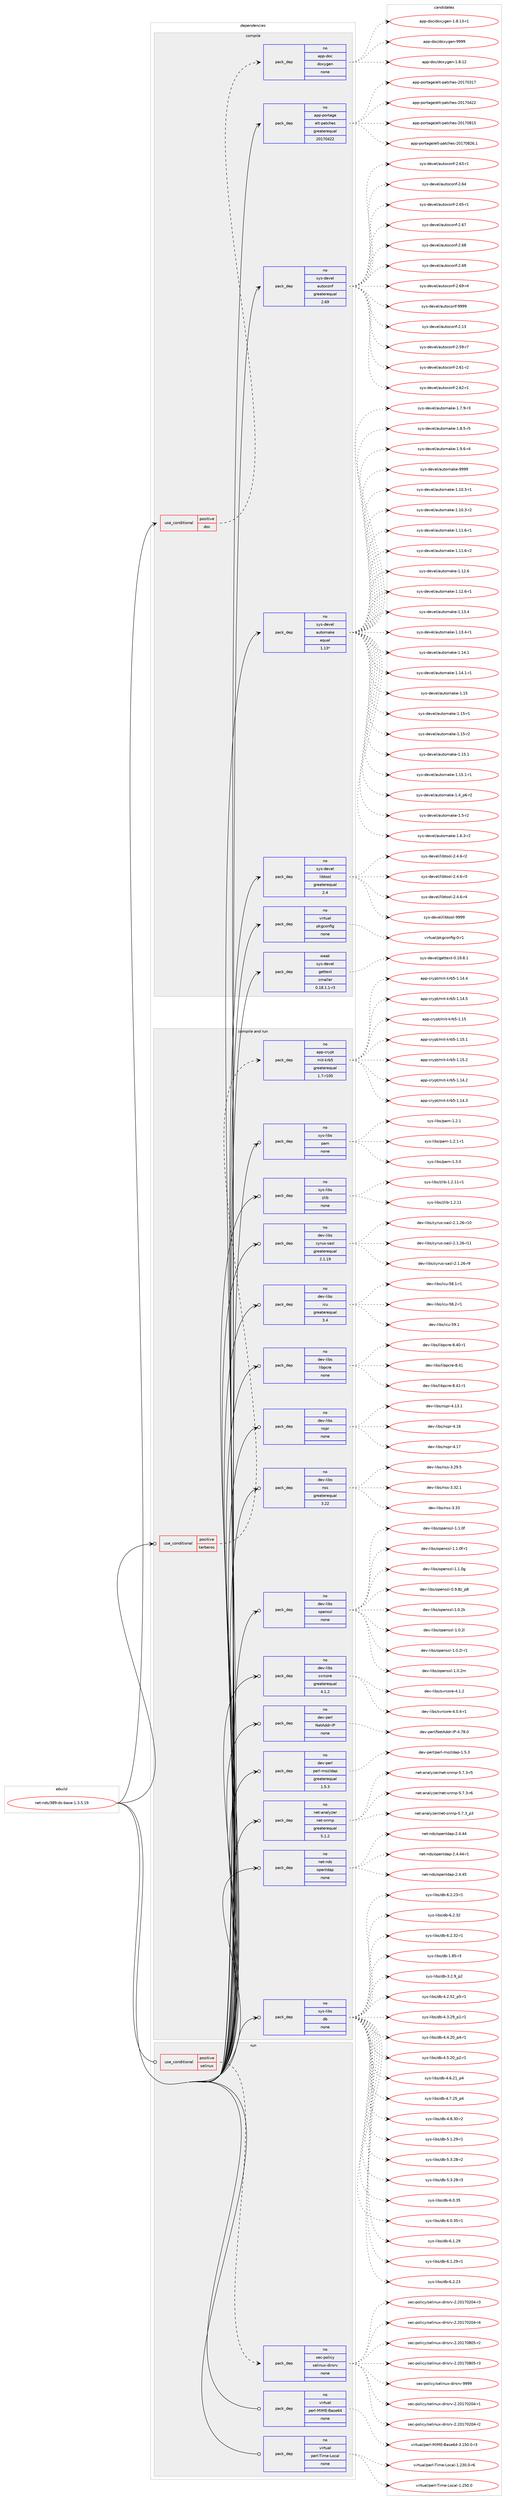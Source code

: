 digraph prolog {

# *************
# Graph options
# *************

newrank=true;
concentrate=true;
compound=true;
graph [rankdir=LR,fontname=Helvetica,fontsize=10,ranksep=1.5];#, ranksep=2.5, nodesep=0.2];
edge  [arrowhead=vee];
node  [fontname=Helvetica,fontsize=10];

# **********
# The ebuild
# **********

subgraph cluster_leftcol {
color=gray;
rank=same;
label=<<i>ebuild</i>>;
id [label="net-nds/389-ds-base-1.3.5.19", color=red, width=4, href="../net-nds/389-ds-base-1.3.5.19.svg"];
}

# ****************
# The dependencies
# ****************

subgraph cluster_midcol {
color=gray;
label=<<i>dependencies</i>>;
subgraph cluster_compile {
fillcolor="#eeeeee";
style=filled;
label=<<i>compile</i>>;
subgraph cond106920 {
dependency432483 [label=<<TABLE BORDER="0" CELLBORDER="1" CELLSPACING="0" CELLPADDING="4"><TR><TD ROWSPAN="3" CELLPADDING="10">use_conditional</TD></TR><TR><TD>positive</TD></TR><TR><TD>doc</TD></TR></TABLE>>, shape=none, color=red];
subgraph pack318132 {
dependency432484 [label=<<TABLE BORDER="0" CELLBORDER="1" CELLSPACING="0" CELLPADDING="4" WIDTH="220"><TR><TD ROWSPAN="6" CELLPADDING="30">pack_dep</TD></TR><TR><TD WIDTH="110">no</TD></TR><TR><TD>app-doc</TD></TR><TR><TD>doxygen</TD></TR><TR><TD>none</TD></TR><TR><TD></TD></TR></TABLE>>, shape=none, color=blue];
}
dependency432483:e -> dependency432484:w [weight=20,style="dashed",arrowhead="vee"];
}
id:e -> dependency432483:w [weight=20,style="solid",arrowhead="vee"];
subgraph pack318133 {
dependency432485 [label=<<TABLE BORDER="0" CELLBORDER="1" CELLSPACING="0" CELLPADDING="4" WIDTH="220"><TR><TD ROWSPAN="6" CELLPADDING="30">pack_dep</TD></TR><TR><TD WIDTH="110">no</TD></TR><TR><TD>app-portage</TD></TR><TR><TD>elt-patches</TD></TR><TR><TD>greaterequal</TD></TR><TR><TD>20170422</TD></TR></TABLE>>, shape=none, color=blue];
}
id:e -> dependency432485:w [weight=20,style="solid",arrowhead="vee"];
subgraph pack318134 {
dependency432486 [label=<<TABLE BORDER="0" CELLBORDER="1" CELLSPACING="0" CELLPADDING="4" WIDTH="220"><TR><TD ROWSPAN="6" CELLPADDING="30">pack_dep</TD></TR><TR><TD WIDTH="110">no</TD></TR><TR><TD>sys-devel</TD></TR><TR><TD>autoconf</TD></TR><TR><TD>greaterequal</TD></TR><TR><TD>2.69</TD></TR></TABLE>>, shape=none, color=blue];
}
id:e -> dependency432486:w [weight=20,style="solid",arrowhead="vee"];
subgraph pack318135 {
dependency432487 [label=<<TABLE BORDER="0" CELLBORDER="1" CELLSPACING="0" CELLPADDING="4" WIDTH="220"><TR><TD ROWSPAN="6" CELLPADDING="30">pack_dep</TD></TR><TR><TD WIDTH="110">no</TD></TR><TR><TD>sys-devel</TD></TR><TR><TD>automake</TD></TR><TR><TD>equal</TD></TR><TR><TD>1.13*</TD></TR></TABLE>>, shape=none, color=blue];
}
id:e -> dependency432487:w [weight=20,style="solid",arrowhead="vee"];
subgraph pack318136 {
dependency432488 [label=<<TABLE BORDER="0" CELLBORDER="1" CELLSPACING="0" CELLPADDING="4" WIDTH="220"><TR><TD ROWSPAN="6" CELLPADDING="30">pack_dep</TD></TR><TR><TD WIDTH="110">no</TD></TR><TR><TD>sys-devel</TD></TR><TR><TD>libtool</TD></TR><TR><TD>greaterequal</TD></TR><TR><TD>2.4</TD></TR></TABLE>>, shape=none, color=blue];
}
id:e -> dependency432488:w [weight=20,style="solid",arrowhead="vee"];
subgraph pack318137 {
dependency432489 [label=<<TABLE BORDER="0" CELLBORDER="1" CELLSPACING="0" CELLPADDING="4" WIDTH="220"><TR><TD ROWSPAN="6" CELLPADDING="30">pack_dep</TD></TR><TR><TD WIDTH="110">no</TD></TR><TR><TD>virtual</TD></TR><TR><TD>pkgconfig</TD></TR><TR><TD>none</TD></TR><TR><TD></TD></TR></TABLE>>, shape=none, color=blue];
}
id:e -> dependency432489:w [weight=20,style="solid",arrowhead="vee"];
subgraph pack318138 {
dependency432490 [label=<<TABLE BORDER="0" CELLBORDER="1" CELLSPACING="0" CELLPADDING="4" WIDTH="220"><TR><TD ROWSPAN="6" CELLPADDING="30">pack_dep</TD></TR><TR><TD WIDTH="110">weak</TD></TR><TR><TD>sys-devel</TD></TR><TR><TD>gettext</TD></TR><TR><TD>smaller</TD></TR><TR><TD>0.18.1.1-r3</TD></TR></TABLE>>, shape=none, color=blue];
}
id:e -> dependency432490:w [weight=20,style="solid",arrowhead="vee"];
}
subgraph cluster_compileandrun {
fillcolor="#eeeeee";
style=filled;
label=<<i>compile and run</i>>;
subgraph cond106921 {
dependency432491 [label=<<TABLE BORDER="0" CELLBORDER="1" CELLSPACING="0" CELLPADDING="4"><TR><TD ROWSPAN="3" CELLPADDING="10">use_conditional</TD></TR><TR><TD>positive</TD></TR><TR><TD>kerberos</TD></TR></TABLE>>, shape=none, color=red];
subgraph pack318139 {
dependency432492 [label=<<TABLE BORDER="0" CELLBORDER="1" CELLSPACING="0" CELLPADDING="4" WIDTH="220"><TR><TD ROWSPAN="6" CELLPADDING="30">pack_dep</TD></TR><TR><TD WIDTH="110">no</TD></TR><TR><TD>app-crypt</TD></TR><TR><TD>mit-krb5</TD></TR><TR><TD>greaterequal</TD></TR><TR><TD>1.7-r100</TD></TR></TABLE>>, shape=none, color=blue];
}
dependency432491:e -> dependency432492:w [weight=20,style="dashed",arrowhead="vee"];
}
id:e -> dependency432491:w [weight=20,style="solid",arrowhead="odotvee"];
subgraph pack318140 {
dependency432493 [label=<<TABLE BORDER="0" CELLBORDER="1" CELLSPACING="0" CELLPADDING="4" WIDTH="220"><TR><TD ROWSPAN="6" CELLPADDING="30">pack_dep</TD></TR><TR><TD WIDTH="110">no</TD></TR><TR><TD>dev-libs</TD></TR><TR><TD>cyrus-sasl</TD></TR><TR><TD>greaterequal</TD></TR><TR><TD>2.1.19</TD></TR></TABLE>>, shape=none, color=blue];
}
id:e -> dependency432493:w [weight=20,style="solid",arrowhead="odotvee"];
subgraph pack318141 {
dependency432494 [label=<<TABLE BORDER="0" CELLBORDER="1" CELLSPACING="0" CELLPADDING="4" WIDTH="220"><TR><TD ROWSPAN="6" CELLPADDING="30">pack_dep</TD></TR><TR><TD WIDTH="110">no</TD></TR><TR><TD>dev-libs</TD></TR><TR><TD>icu</TD></TR><TR><TD>greaterequal</TD></TR><TR><TD>3.4</TD></TR></TABLE>>, shape=none, color=blue];
}
id:e -> dependency432494:w [weight=20,style="solid",arrowhead="odotvee"];
subgraph pack318142 {
dependency432495 [label=<<TABLE BORDER="0" CELLBORDER="1" CELLSPACING="0" CELLPADDING="4" WIDTH="220"><TR><TD ROWSPAN="6" CELLPADDING="30">pack_dep</TD></TR><TR><TD WIDTH="110">no</TD></TR><TR><TD>dev-libs</TD></TR><TR><TD>libpcre</TD></TR><TR><TD>none</TD></TR><TR><TD></TD></TR></TABLE>>, shape=none, color=blue];
}
id:e -> dependency432495:w [weight=20,style="solid",arrowhead="odotvee"];
subgraph pack318143 {
dependency432496 [label=<<TABLE BORDER="0" CELLBORDER="1" CELLSPACING="0" CELLPADDING="4" WIDTH="220"><TR><TD ROWSPAN="6" CELLPADDING="30">pack_dep</TD></TR><TR><TD WIDTH="110">no</TD></TR><TR><TD>dev-libs</TD></TR><TR><TD>nspr</TD></TR><TR><TD>none</TD></TR><TR><TD></TD></TR></TABLE>>, shape=none, color=blue];
}
id:e -> dependency432496:w [weight=20,style="solid",arrowhead="odotvee"];
subgraph pack318144 {
dependency432497 [label=<<TABLE BORDER="0" CELLBORDER="1" CELLSPACING="0" CELLPADDING="4" WIDTH="220"><TR><TD ROWSPAN="6" CELLPADDING="30">pack_dep</TD></TR><TR><TD WIDTH="110">no</TD></TR><TR><TD>dev-libs</TD></TR><TR><TD>nss</TD></TR><TR><TD>greaterequal</TD></TR><TR><TD>3.22</TD></TR></TABLE>>, shape=none, color=blue];
}
id:e -> dependency432497:w [weight=20,style="solid",arrowhead="odotvee"];
subgraph pack318145 {
dependency432498 [label=<<TABLE BORDER="0" CELLBORDER="1" CELLSPACING="0" CELLPADDING="4" WIDTH="220"><TR><TD ROWSPAN="6" CELLPADDING="30">pack_dep</TD></TR><TR><TD WIDTH="110">no</TD></TR><TR><TD>dev-libs</TD></TR><TR><TD>openssl</TD></TR><TR><TD>none</TD></TR><TR><TD></TD></TR></TABLE>>, shape=none, color=blue];
}
id:e -> dependency432498:w [weight=20,style="solid",arrowhead="odotvee"];
subgraph pack318146 {
dependency432499 [label=<<TABLE BORDER="0" CELLBORDER="1" CELLSPACING="0" CELLPADDING="4" WIDTH="220"><TR><TD ROWSPAN="6" CELLPADDING="30">pack_dep</TD></TR><TR><TD WIDTH="110">no</TD></TR><TR><TD>dev-libs</TD></TR><TR><TD>svrcore</TD></TR><TR><TD>greaterequal</TD></TR><TR><TD>4.1.2</TD></TR></TABLE>>, shape=none, color=blue];
}
id:e -> dependency432499:w [weight=20,style="solid",arrowhead="odotvee"];
subgraph pack318147 {
dependency432500 [label=<<TABLE BORDER="0" CELLBORDER="1" CELLSPACING="0" CELLPADDING="4" WIDTH="220"><TR><TD ROWSPAN="6" CELLPADDING="30">pack_dep</TD></TR><TR><TD WIDTH="110">no</TD></TR><TR><TD>dev-perl</TD></TR><TR><TD>NetAddr-IP</TD></TR><TR><TD>none</TD></TR><TR><TD></TD></TR></TABLE>>, shape=none, color=blue];
}
id:e -> dependency432500:w [weight=20,style="solid",arrowhead="odotvee"];
subgraph pack318148 {
dependency432501 [label=<<TABLE BORDER="0" CELLBORDER="1" CELLSPACING="0" CELLPADDING="4" WIDTH="220"><TR><TD ROWSPAN="6" CELLPADDING="30">pack_dep</TD></TR><TR><TD WIDTH="110">no</TD></TR><TR><TD>dev-perl</TD></TR><TR><TD>perl-mozldap</TD></TR><TR><TD>greaterequal</TD></TR><TR><TD>1.5.3</TD></TR></TABLE>>, shape=none, color=blue];
}
id:e -> dependency432501:w [weight=20,style="solid",arrowhead="odotvee"];
subgraph pack318149 {
dependency432502 [label=<<TABLE BORDER="0" CELLBORDER="1" CELLSPACING="0" CELLPADDING="4" WIDTH="220"><TR><TD ROWSPAN="6" CELLPADDING="30">pack_dep</TD></TR><TR><TD WIDTH="110">no</TD></TR><TR><TD>net-analyzer</TD></TR><TR><TD>net-snmp</TD></TR><TR><TD>greaterequal</TD></TR><TR><TD>5.1.2</TD></TR></TABLE>>, shape=none, color=blue];
}
id:e -> dependency432502:w [weight=20,style="solid",arrowhead="odotvee"];
subgraph pack318150 {
dependency432503 [label=<<TABLE BORDER="0" CELLBORDER="1" CELLSPACING="0" CELLPADDING="4" WIDTH="220"><TR><TD ROWSPAN="6" CELLPADDING="30">pack_dep</TD></TR><TR><TD WIDTH="110">no</TD></TR><TR><TD>net-nds</TD></TR><TR><TD>openldap</TD></TR><TR><TD>none</TD></TR><TR><TD></TD></TR></TABLE>>, shape=none, color=blue];
}
id:e -> dependency432503:w [weight=20,style="solid",arrowhead="odotvee"];
subgraph pack318151 {
dependency432504 [label=<<TABLE BORDER="0" CELLBORDER="1" CELLSPACING="0" CELLPADDING="4" WIDTH="220"><TR><TD ROWSPAN="6" CELLPADDING="30">pack_dep</TD></TR><TR><TD WIDTH="110">no</TD></TR><TR><TD>sys-libs</TD></TR><TR><TD>db</TD></TR><TR><TD>none</TD></TR><TR><TD></TD></TR></TABLE>>, shape=none, color=blue];
}
id:e -> dependency432504:w [weight=20,style="solid",arrowhead="odotvee"];
subgraph pack318152 {
dependency432505 [label=<<TABLE BORDER="0" CELLBORDER="1" CELLSPACING="0" CELLPADDING="4" WIDTH="220"><TR><TD ROWSPAN="6" CELLPADDING="30">pack_dep</TD></TR><TR><TD WIDTH="110">no</TD></TR><TR><TD>sys-libs</TD></TR><TR><TD>pam</TD></TR><TR><TD>none</TD></TR><TR><TD></TD></TR></TABLE>>, shape=none, color=blue];
}
id:e -> dependency432505:w [weight=20,style="solid",arrowhead="odotvee"];
subgraph pack318153 {
dependency432506 [label=<<TABLE BORDER="0" CELLBORDER="1" CELLSPACING="0" CELLPADDING="4" WIDTH="220"><TR><TD ROWSPAN="6" CELLPADDING="30">pack_dep</TD></TR><TR><TD WIDTH="110">no</TD></TR><TR><TD>sys-libs</TD></TR><TR><TD>zlib</TD></TR><TR><TD>none</TD></TR><TR><TD></TD></TR></TABLE>>, shape=none, color=blue];
}
id:e -> dependency432506:w [weight=20,style="solid",arrowhead="odotvee"];
}
subgraph cluster_run {
fillcolor="#eeeeee";
style=filled;
label=<<i>run</i>>;
subgraph cond106922 {
dependency432507 [label=<<TABLE BORDER="0" CELLBORDER="1" CELLSPACING="0" CELLPADDING="4"><TR><TD ROWSPAN="3" CELLPADDING="10">use_conditional</TD></TR><TR><TD>positive</TD></TR><TR><TD>selinux</TD></TR></TABLE>>, shape=none, color=red];
subgraph pack318154 {
dependency432508 [label=<<TABLE BORDER="0" CELLBORDER="1" CELLSPACING="0" CELLPADDING="4" WIDTH="220"><TR><TD ROWSPAN="6" CELLPADDING="30">pack_dep</TD></TR><TR><TD WIDTH="110">no</TD></TR><TR><TD>sec-policy</TD></TR><TR><TD>selinux-dirsrv</TD></TR><TR><TD>none</TD></TR><TR><TD></TD></TR></TABLE>>, shape=none, color=blue];
}
dependency432507:e -> dependency432508:w [weight=20,style="dashed",arrowhead="vee"];
}
id:e -> dependency432507:w [weight=20,style="solid",arrowhead="odot"];
subgraph pack318155 {
dependency432509 [label=<<TABLE BORDER="0" CELLBORDER="1" CELLSPACING="0" CELLPADDING="4" WIDTH="220"><TR><TD ROWSPAN="6" CELLPADDING="30">pack_dep</TD></TR><TR><TD WIDTH="110">no</TD></TR><TR><TD>virtual</TD></TR><TR><TD>perl-MIME-Base64</TD></TR><TR><TD>none</TD></TR><TR><TD></TD></TR></TABLE>>, shape=none, color=blue];
}
id:e -> dependency432509:w [weight=20,style="solid",arrowhead="odot"];
subgraph pack318156 {
dependency432510 [label=<<TABLE BORDER="0" CELLBORDER="1" CELLSPACING="0" CELLPADDING="4" WIDTH="220"><TR><TD ROWSPAN="6" CELLPADDING="30">pack_dep</TD></TR><TR><TD WIDTH="110">no</TD></TR><TR><TD>virtual</TD></TR><TR><TD>perl-Time-Local</TD></TR><TR><TD>none</TD></TR><TR><TD></TD></TR></TABLE>>, shape=none, color=blue];
}
id:e -> dependency432510:w [weight=20,style="solid",arrowhead="odot"];
}
}

# **************
# The candidates
# **************

subgraph cluster_choices {
rank=same;
color=gray;
label=<<i>candidates</i>>;

subgraph choice318132 {
color=black;
nodesep=1;
choice9711211245100111994710011112012110310111045494656464950 [label="app-doc/doxygen-1.8.12", color=red, width=4,href="../app-doc/doxygen-1.8.12.svg"];
choice97112112451001119947100111120121103101110454946564649514511449 [label="app-doc/doxygen-1.8.13-r1", color=red, width=4,href="../app-doc/doxygen-1.8.13-r1.svg"];
choice971121124510011199471001111201211031011104557575757 [label="app-doc/doxygen-9999", color=red, width=4,href="../app-doc/doxygen-9999.svg"];
dependency432484:e -> choice9711211245100111994710011112012110310111045494656464950:w [style=dotted,weight="100"];
dependency432484:e -> choice97112112451001119947100111120121103101110454946564649514511449:w [style=dotted,weight="100"];
dependency432484:e -> choice971121124510011199471001111201211031011104557575757:w [style=dotted,weight="100"];
}
subgraph choice318133 {
color=black;
nodesep=1;
choice97112112451121111141169710310147101108116451129711699104101115455048495548514955 [label="app-portage/elt-patches-20170317", color=red, width=4,href="../app-portage/elt-patches-20170317.svg"];
choice97112112451121111141169710310147101108116451129711699104101115455048495548525050 [label="app-portage/elt-patches-20170422", color=red, width=4,href="../app-portage/elt-patches-20170422.svg"];
choice97112112451121111141169710310147101108116451129711699104101115455048495548564953 [label="app-portage/elt-patches-20170815", color=red, width=4,href="../app-portage/elt-patches-20170815.svg"];
choice971121124511211111411697103101471011081164511297116991041011154550484955485650544649 [label="app-portage/elt-patches-20170826.1", color=red, width=4,href="../app-portage/elt-patches-20170826.1.svg"];
dependency432485:e -> choice97112112451121111141169710310147101108116451129711699104101115455048495548514955:w [style=dotted,weight="100"];
dependency432485:e -> choice97112112451121111141169710310147101108116451129711699104101115455048495548525050:w [style=dotted,weight="100"];
dependency432485:e -> choice97112112451121111141169710310147101108116451129711699104101115455048495548564953:w [style=dotted,weight="100"];
dependency432485:e -> choice971121124511211111411697103101471011081164511297116991041011154550484955485650544649:w [style=dotted,weight="100"];
}
subgraph choice318134 {
color=black;
nodesep=1;
choice115121115451001011181011084797117116111991111101024550464951 [label="sys-devel/autoconf-2.13", color=red, width=4,href="../sys-devel/autoconf-2.13.svg"];
choice1151211154510010111810110847971171161119911111010245504653574511455 [label="sys-devel/autoconf-2.59-r7", color=red, width=4,href="../sys-devel/autoconf-2.59-r7.svg"];
choice1151211154510010111810110847971171161119911111010245504654494511450 [label="sys-devel/autoconf-2.61-r2", color=red, width=4,href="../sys-devel/autoconf-2.61-r2.svg"];
choice1151211154510010111810110847971171161119911111010245504654504511449 [label="sys-devel/autoconf-2.62-r1", color=red, width=4,href="../sys-devel/autoconf-2.62-r1.svg"];
choice1151211154510010111810110847971171161119911111010245504654514511449 [label="sys-devel/autoconf-2.63-r1", color=red, width=4,href="../sys-devel/autoconf-2.63-r1.svg"];
choice115121115451001011181011084797117116111991111101024550465452 [label="sys-devel/autoconf-2.64", color=red, width=4,href="../sys-devel/autoconf-2.64.svg"];
choice1151211154510010111810110847971171161119911111010245504654534511449 [label="sys-devel/autoconf-2.65-r1", color=red, width=4,href="../sys-devel/autoconf-2.65-r1.svg"];
choice115121115451001011181011084797117116111991111101024550465455 [label="sys-devel/autoconf-2.67", color=red, width=4,href="../sys-devel/autoconf-2.67.svg"];
choice115121115451001011181011084797117116111991111101024550465456 [label="sys-devel/autoconf-2.68", color=red, width=4,href="../sys-devel/autoconf-2.68.svg"];
choice115121115451001011181011084797117116111991111101024550465457 [label="sys-devel/autoconf-2.69", color=red, width=4,href="../sys-devel/autoconf-2.69.svg"];
choice1151211154510010111810110847971171161119911111010245504654574511452 [label="sys-devel/autoconf-2.69-r4", color=red, width=4,href="../sys-devel/autoconf-2.69-r4.svg"];
choice115121115451001011181011084797117116111991111101024557575757 [label="sys-devel/autoconf-9999", color=red, width=4,href="../sys-devel/autoconf-9999.svg"];
dependency432486:e -> choice115121115451001011181011084797117116111991111101024550464951:w [style=dotted,weight="100"];
dependency432486:e -> choice1151211154510010111810110847971171161119911111010245504653574511455:w [style=dotted,weight="100"];
dependency432486:e -> choice1151211154510010111810110847971171161119911111010245504654494511450:w [style=dotted,weight="100"];
dependency432486:e -> choice1151211154510010111810110847971171161119911111010245504654504511449:w [style=dotted,weight="100"];
dependency432486:e -> choice1151211154510010111810110847971171161119911111010245504654514511449:w [style=dotted,weight="100"];
dependency432486:e -> choice115121115451001011181011084797117116111991111101024550465452:w [style=dotted,weight="100"];
dependency432486:e -> choice1151211154510010111810110847971171161119911111010245504654534511449:w [style=dotted,weight="100"];
dependency432486:e -> choice115121115451001011181011084797117116111991111101024550465455:w [style=dotted,weight="100"];
dependency432486:e -> choice115121115451001011181011084797117116111991111101024550465456:w [style=dotted,weight="100"];
dependency432486:e -> choice115121115451001011181011084797117116111991111101024550465457:w [style=dotted,weight="100"];
dependency432486:e -> choice1151211154510010111810110847971171161119911111010245504654574511452:w [style=dotted,weight="100"];
dependency432486:e -> choice115121115451001011181011084797117116111991111101024557575757:w [style=dotted,weight="100"];
}
subgraph choice318135 {
color=black;
nodesep=1;
choice11512111545100101118101108479711711611110997107101454946494846514511449 [label="sys-devel/automake-1.10.3-r1", color=red, width=4,href="../sys-devel/automake-1.10.3-r1.svg"];
choice11512111545100101118101108479711711611110997107101454946494846514511450 [label="sys-devel/automake-1.10.3-r2", color=red, width=4,href="../sys-devel/automake-1.10.3-r2.svg"];
choice11512111545100101118101108479711711611110997107101454946494946544511449 [label="sys-devel/automake-1.11.6-r1", color=red, width=4,href="../sys-devel/automake-1.11.6-r1.svg"];
choice11512111545100101118101108479711711611110997107101454946494946544511450 [label="sys-devel/automake-1.11.6-r2", color=red, width=4,href="../sys-devel/automake-1.11.6-r2.svg"];
choice1151211154510010111810110847971171161111099710710145494649504654 [label="sys-devel/automake-1.12.6", color=red, width=4,href="../sys-devel/automake-1.12.6.svg"];
choice11512111545100101118101108479711711611110997107101454946495046544511449 [label="sys-devel/automake-1.12.6-r1", color=red, width=4,href="../sys-devel/automake-1.12.6-r1.svg"];
choice1151211154510010111810110847971171161111099710710145494649514652 [label="sys-devel/automake-1.13.4", color=red, width=4,href="../sys-devel/automake-1.13.4.svg"];
choice11512111545100101118101108479711711611110997107101454946495146524511449 [label="sys-devel/automake-1.13.4-r1", color=red, width=4,href="../sys-devel/automake-1.13.4-r1.svg"];
choice1151211154510010111810110847971171161111099710710145494649524649 [label="sys-devel/automake-1.14.1", color=red, width=4,href="../sys-devel/automake-1.14.1.svg"];
choice11512111545100101118101108479711711611110997107101454946495246494511449 [label="sys-devel/automake-1.14.1-r1", color=red, width=4,href="../sys-devel/automake-1.14.1-r1.svg"];
choice115121115451001011181011084797117116111109971071014549464953 [label="sys-devel/automake-1.15", color=red, width=4,href="../sys-devel/automake-1.15.svg"];
choice1151211154510010111810110847971171161111099710710145494649534511449 [label="sys-devel/automake-1.15-r1", color=red, width=4,href="../sys-devel/automake-1.15-r1.svg"];
choice1151211154510010111810110847971171161111099710710145494649534511450 [label="sys-devel/automake-1.15-r2", color=red, width=4,href="../sys-devel/automake-1.15-r2.svg"];
choice1151211154510010111810110847971171161111099710710145494649534649 [label="sys-devel/automake-1.15.1", color=red, width=4,href="../sys-devel/automake-1.15.1.svg"];
choice11512111545100101118101108479711711611110997107101454946495346494511449 [label="sys-devel/automake-1.15.1-r1", color=red, width=4,href="../sys-devel/automake-1.15.1-r1.svg"];
choice115121115451001011181011084797117116111109971071014549465295112544511450 [label="sys-devel/automake-1.4_p6-r2", color=red, width=4,href="../sys-devel/automake-1.4_p6-r2.svg"];
choice11512111545100101118101108479711711611110997107101454946534511450 [label="sys-devel/automake-1.5-r2", color=red, width=4,href="../sys-devel/automake-1.5-r2.svg"];
choice115121115451001011181011084797117116111109971071014549465446514511450 [label="sys-devel/automake-1.6.3-r2", color=red, width=4,href="../sys-devel/automake-1.6.3-r2.svg"];
choice115121115451001011181011084797117116111109971071014549465546574511451 [label="sys-devel/automake-1.7.9-r3", color=red, width=4,href="../sys-devel/automake-1.7.9-r3.svg"];
choice115121115451001011181011084797117116111109971071014549465646534511453 [label="sys-devel/automake-1.8.5-r5", color=red, width=4,href="../sys-devel/automake-1.8.5-r5.svg"];
choice115121115451001011181011084797117116111109971071014549465746544511452 [label="sys-devel/automake-1.9.6-r4", color=red, width=4,href="../sys-devel/automake-1.9.6-r4.svg"];
choice115121115451001011181011084797117116111109971071014557575757 [label="sys-devel/automake-9999", color=red, width=4,href="../sys-devel/automake-9999.svg"];
dependency432487:e -> choice11512111545100101118101108479711711611110997107101454946494846514511449:w [style=dotted,weight="100"];
dependency432487:e -> choice11512111545100101118101108479711711611110997107101454946494846514511450:w [style=dotted,weight="100"];
dependency432487:e -> choice11512111545100101118101108479711711611110997107101454946494946544511449:w [style=dotted,weight="100"];
dependency432487:e -> choice11512111545100101118101108479711711611110997107101454946494946544511450:w [style=dotted,weight="100"];
dependency432487:e -> choice1151211154510010111810110847971171161111099710710145494649504654:w [style=dotted,weight="100"];
dependency432487:e -> choice11512111545100101118101108479711711611110997107101454946495046544511449:w [style=dotted,weight="100"];
dependency432487:e -> choice1151211154510010111810110847971171161111099710710145494649514652:w [style=dotted,weight="100"];
dependency432487:e -> choice11512111545100101118101108479711711611110997107101454946495146524511449:w [style=dotted,weight="100"];
dependency432487:e -> choice1151211154510010111810110847971171161111099710710145494649524649:w [style=dotted,weight="100"];
dependency432487:e -> choice11512111545100101118101108479711711611110997107101454946495246494511449:w [style=dotted,weight="100"];
dependency432487:e -> choice115121115451001011181011084797117116111109971071014549464953:w [style=dotted,weight="100"];
dependency432487:e -> choice1151211154510010111810110847971171161111099710710145494649534511449:w [style=dotted,weight="100"];
dependency432487:e -> choice1151211154510010111810110847971171161111099710710145494649534511450:w [style=dotted,weight="100"];
dependency432487:e -> choice1151211154510010111810110847971171161111099710710145494649534649:w [style=dotted,weight="100"];
dependency432487:e -> choice11512111545100101118101108479711711611110997107101454946495346494511449:w [style=dotted,weight="100"];
dependency432487:e -> choice115121115451001011181011084797117116111109971071014549465295112544511450:w [style=dotted,weight="100"];
dependency432487:e -> choice11512111545100101118101108479711711611110997107101454946534511450:w [style=dotted,weight="100"];
dependency432487:e -> choice115121115451001011181011084797117116111109971071014549465446514511450:w [style=dotted,weight="100"];
dependency432487:e -> choice115121115451001011181011084797117116111109971071014549465546574511451:w [style=dotted,weight="100"];
dependency432487:e -> choice115121115451001011181011084797117116111109971071014549465646534511453:w [style=dotted,weight="100"];
dependency432487:e -> choice115121115451001011181011084797117116111109971071014549465746544511452:w [style=dotted,weight="100"];
dependency432487:e -> choice115121115451001011181011084797117116111109971071014557575757:w [style=dotted,weight="100"];
}
subgraph choice318136 {
color=black;
nodesep=1;
choice1151211154510010111810110847108105981161111111084550465246544511450 [label="sys-devel/libtool-2.4.6-r2", color=red, width=4,href="../sys-devel/libtool-2.4.6-r2.svg"];
choice1151211154510010111810110847108105981161111111084550465246544511451 [label="sys-devel/libtool-2.4.6-r3", color=red, width=4,href="../sys-devel/libtool-2.4.6-r3.svg"];
choice1151211154510010111810110847108105981161111111084550465246544511452 [label="sys-devel/libtool-2.4.6-r4", color=red, width=4,href="../sys-devel/libtool-2.4.6-r4.svg"];
choice1151211154510010111810110847108105981161111111084557575757 [label="sys-devel/libtool-9999", color=red, width=4,href="../sys-devel/libtool-9999.svg"];
dependency432488:e -> choice1151211154510010111810110847108105981161111111084550465246544511450:w [style=dotted,weight="100"];
dependency432488:e -> choice1151211154510010111810110847108105981161111111084550465246544511451:w [style=dotted,weight="100"];
dependency432488:e -> choice1151211154510010111810110847108105981161111111084550465246544511452:w [style=dotted,weight="100"];
dependency432488:e -> choice1151211154510010111810110847108105981161111111084557575757:w [style=dotted,weight="100"];
}
subgraph choice318137 {
color=black;
nodesep=1;
choice11810511411611797108471121071039911111010210510345484511449 [label="virtual/pkgconfig-0-r1", color=red, width=4,href="../virtual/pkgconfig-0-r1.svg"];
dependency432489:e -> choice11810511411611797108471121071039911111010210510345484511449:w [style=dotted,weight="100"];
}
subgraph choice318138 {
color=black;
nodesep=1;
choice1151211154510010111810110847103101116116101120116454846495746564649 [label="sys-devel/gettext-0.19.8.1", color=red, width=4,href="../sys-devel/gettext-0.19.8.1.svg"];
dependency432490:e -> choice1151211154510010111810110847103101116116101120116454846495746564649:w [style=dotted,weight="100"];
}
subgraph choice318139 {
color=black;
nodesep=1;
choice9711211245991141211121164710910511645107114985345494649524650 [label="app-crypt/mit-krb5-1.14.2", color=red, width=4,href="../app-crypt/mit-krb5-1.14.2.svg"];
choice9711211245991141211121164710910511645107114985345494649524651 [label="app-crypt/mit-krb5-1.14.3", color=red, width=4,href="../app-crypt/mit-krb5-1.14.3.svg"];
choice9711211245991141211121164710910511645107114985345494649524652 [label="app-crypt/mit-krb5-1.14.4", color=red, width=4,href="../app-crypt/mit-krb5-1.14.4.svg"];
choice9711211245991141211121164710910511645107114985345494649524653 [label="app-crypt/mit-krb5-1.14.5", color=red, width=4,href="../app-crypt/mit-krb5-1.14.5.svg"];
choice971121124599114121112116471091051164510711498534549464953 [label="app-crypt/mit-krb5-1.15", color=red, width=4,href="../app-crypt/mit-krb5-1.15.svg"];
choice9711211245991141211121164710910511645107114985345494649534649 [label="app-crypt/mit-krb5-1.15.1", color=red, width=4,href="../app-crypt/mit-krb5-1.15.1.svg"];
choice9711211245991141211121164710910511645107114985345494649534650 [label="app-crypt/mit-krb5-1.15.2", color=red, width=4,href="../app-crypt/mit-krb5-1.15.2.svg"];
dependency432492:e -> choice9711211245991141211121164710910511645107114985345494649524650:w [style=dotted,weight="100"];
dependency432492:e -> choice9711211245991141211121164710910511645107114985345494649524651:w [style=dotted,weight="100"];
dependency432492:e -> choice9711211245991141211121164710910511645107114985345494649524652:w [style=dotted,weight="100"];
dependency432492:e -> choice9711211245991141211121164710910511645107114985345494649524653:w [style=dotted,weight="100"];
dependency432492:e -> choice971121124599114121112116471091051164510711498534549464953:w [style=dotted,weight="100"];
dependency432492:e -> choice9711211245991141211121164710910511645107114985345494649534649:w [style=dotted,weight="100"];
dependency432492:e -> choice9711211245991141211121164710910511645107114985345494649534650:w [style=dotted,weight="100"];
}
subgraph choice318140 {
color=black;
nodesep=1;
choice10010111845108105981154799121114117115451159711510845504649465054451144948 [label="dev-libs/cyrus-sasl-2.1.26-r10", color=red, width=4,href="../dev-libs/cyrus-sasl-2.1.26-r10.svg"];
choice10010111845108105981154799121114117115451159711510845504649465054451144949 [label="dev-libs/cyrus-sasl-2.1.26-r11", color=red, width=4,href="../dev-libs/cyrus-sasl-2.1.26-r11.svg"];
choice100101118451081059811547991211141171154511597115108455046494650544511457 [label="dev-libs/cyrus-sasl-2.1.26-r9", color=red, width=4,href="../dev-libs/cyrus-sasl-2.1.26-r9.svg"];
dependency432493:e -> choice10010111845108105981154799121114117115451159711510845504649465054451144948:w [style=dotted,weight="100"];
dependency432493:e -> choice10010111845108105981154799121114117115451159711510845504649465054451144949:w [style=dotted,weight="100"];
dependency432493:e -> choice100101118451081059811547991211141171154511597115108455046494650544511457:w [style=dotted,weight="100"];
}
subgraph choice318141 {
color=black;
nodesep=1;
choice1001011184510810598115471059911745535646494511449 [label="dev-libs/icu-58.1-r1", color=red, width=4,href="../dev-libs/icu-58.1-r1.svg"];
choice1001011184510810598115471059911745535646504511449 [label="dev-libs/icu-58.2-r1", color=red, width=4,href="../dev-libs/icu-58.2-r1.svg"];
choice100101118451081059811547105991174553574649 [label="dev-libs/icu-59.1", color=red, width=4,href="../dev-libs/icu-59.1.svg"];
dependency432494:e -> choice1001011184510810598115471059911745535646494511449:w [style=dotted,weight="100"];
dependency432494:e -> choice1001011184510810598115471059911745535646504511449:w [style=dotted,weight="100"];
dependency432494:e -> choice100101118451081059811547105991174553574649:w [style=dotted,weight="100"];
}
subgraph choice318142 {
color=black;
nodesep=1;
choice100101118451081059811547108105981129911410145564652484511449 [label="dev-libs/libpcre-8.40-r1", color=red, width=4,href="../dev-libs/libpcre-8.40-r1.svg"];
choice10010111845108105981154710810598112991141014556465249 [label="dev-libs/libpcre-8.41", color=red, width=4,href="../dev-libs/libpcre-8.41.svg"];
choice100101118451081059811547108105981129911410145564652494511449 [label="dev-libs/libpcre-8.41-r1", color=red, width=4,href="../dev-libs/libpcre-8.41-r1.svg"];
dependency432495:e -> choice100101118451081059811547108105981129911410145564652484511449:w [style=dotted,weight="100"];
dependency432495:e -> choice10010111845108105981154710810598112991141014556465249:w [style=dotted,weight="100"];
dependency432495:e -> choice100101118451081059811547108105981129911410145564652494511449:w [style=dotted,weight="100"];
}
subgraph choice318143 {
color=black;
nodesep=1;
choice10010111845108105981154711011511211445524649514649 [label="dev-libs/nspr-4.13.1", color=red, width=4,href="../dev-libs/nspr-4.13.1.svg"];
choice1001011184510810598115471101151121144552464954 [label="dev-libs/nspr-4.16", color=red, width=4,href="../dev-libs/nspr-4.16.svg"];
choice1001011184510810598115471101151121144552464955 [label="dev-libs/nspr-4.17", color=red, width=4,href="../dev-libs/nspr-4.17.svg"];
dependency432496:e -> choice10010111845108105981154711011511211445524649514649:w [style=dotted,weight="100"];
dependency432496:e -> choice1001011184510810598115471101151121144552464954:w [style=dotted,weight="100"];
dependency432496:e -> choice1001011184510810598115471101151121144552464955:w [style=dotted,weight="100"];
}
subgraph choice318144 {
color=black;
nodesep=1;
choice10010111845108105981154711011511545514650574653 [label="dev-libs/nss-3.29.5", color=red, width=4,href="../dev-libs/nss-3.29.5.svg"];
choice10010111845108105981154711011511545514651504649 [label="dev-libs/nss-3.32.1", color=red, width=4,href="../dev-libs/nss-3.32.1.svg"];
choice1001011184510810598115471101151154551465151 [label="dev-libs/nss-3.33", color=red, width=4,href="../dev-libs/nss-3.33.svg"];
dependency432497:e -> choice10010111845108105981154711011511545514650574653:w [style=dotted,weight="100"];
dependency432497:e -> choice10010111845108105981154711011511545514651504649:w [style=dotted,weight="100"];
dependency432497:e -> choice1001011184510810598115471101151154551465151:w [style=dotted,weight="100"];
}
subgraph choice318145 {
color=black;
nodesep=1;
choice1001011184510810598115471111121011101151151084548465746561229511256 [label="dev-libs/openssl-0.9.8z_p8", color=red, width=4,href="../dev-libs/openssl-0.9.8z_p8.svg"];
choice100101118451081059811547111112101110115115108454946484650107 [label="dev-libs/openssl-1.0.2k", color=red, width=4,href="../dev-libs/openssl-1.0.2k.svg"];
choice100101118451081059811547111112101110115115108454946484650108 [label="dev-libs/openssl-1.0.2l", color=red, width=4,href="../dev-libs/openssl-1.0.2l.svg"];
choice1001011184510810598115471111121011101151151084549464846501084511449 [label="dev-libs/openssl-1.0.2l-r1", color=red, width=4,href="../dev-libs/openssl-1.0.2l-r1.svg"];
choice100101118451081059811547111112101110115115108454946484650109 [label="dev-libs/openssl-1.0.2m", color=red, width=4,href="../dev-libs/openssl-1.0.2m.svg"];
choice100101118451081059811547111112101110115115108454946494648102 [label="dev-libs/openssl-1.1.0f", color=red, width=4,href="../dev-libs/openssl-1.1.0f.svg"];
choice1001011184510810598115471111121011101151151084549464946481024511449 [label="dev-libs/openssl-1.1.0f-r1", color=red, width=4,href="../dev-libs/openssl-1.1.0f-r1.svg"];
choice100101118451081059811547111112101110115115108454946494648103 [label="dev-libs/openssl-1.1.0g", color=red, width=4,href="../dev-libs/openssl-1.1.0g.svg"];
dependency432498:e -> choice1001011184510810598115471111121011101151151084548465746561229511256:w [style=dotted,weight="100"];
dependency432498:e -> choice100101118451081059811547111112101110115115108454946484650107:w [style=dotted,weight="100"];
dependency432498:e -> choice100101118451081059811547111112101110115115108454946484650108:w [style=dotted,weight="100"];
dependency432498:e -> choice1001011184510810598115471111121011101151151084549464846501084511449:w [style=dotted,weight="100"];
dependency432498:e -> choice100101118451081059811547111112101110115115108454946484650109:w [style=dotted,weight="100"];
dependency432498:e -> choice100101118451081059811547111112101110115115108454946494648102:w [style=dotted,weight="100"];
dependency432498:e -> choice1001011184510810598115471111121011101151151084549464946481024511449:w [style=dotted,weight="100"];
dependency432498:e -> choice100101118451081059811547111112101110115115108454946494648103:w [style=dotted,weight="100"];
}
subgraph choice318146 {
color=black;
nodesep=1;
choice100101118451081059811547115118114991111141014552464846524511449 [label="dev-libs/svrcore-4.0.4-r1", color=red, width=4,href="../dev-libs/svrcore-4.0.4-r1.svg"];
choice10010111845108105981154711511811499111114101455246494650 [label="dev-libs/svrcore-4.1.2", color=red, width=4,href="../dev-libs/svrcore-4.1.2.svg"];
dependency432499:e -> choice100101118451081059811547115118114991111141014552464846524511449:w [style=dotted,weight="100"];
dependency432499:e -> choice10010111845108105981154711511811499111114101455246494650:w [style=dotted,weight="100"];
}
subgraph choice318147 {
color=black;
nodesep=1;
choice1001011184511210111410847781011166510010011445738045524655564648 [label="dev-perl/NetAddr-IP-4.78.0", color=red, width=4,href="../dev-perl/NetAddr-IP-4.78.0.svg"];
dependency432500:e -> choice1001011184511210111410847781011166510010011445738045524655564648:w [style=dotted,weight="100"];
}
subgraph choice318148 {
color=black;
nodesep=1;
choice10010111845112101114108471121011141084510911112210810097112454946534651 [label="dev-perl/perl-mozldap-1.5.3", color=red, width=4,href="../dev-perl/perl-mozldap-1.5.3.svg"];
dependency432501:e -> choice10010111845112101114108471121011141084510911112210810097112454946534651:w [style=dotted,weight="100"];
}
subgraph choice318149 {
color=black;
nodesep=1;
choice11010111645971109710812112210111447110101116451151101091124553465546514511453 [label="net-analyzer/net-snmp-5.7.3-r5", color=red, width=4,href="../net-analyzer/net-snmp-5.7.3-r5.svg"];
choice11010111645971109710812112210111447110101116451151101091124553465546514511454 [label="net-analyzer/net-snmp-5.7.3-r6", color=red, width=4,href="../net-analyzer/net-snmp-5.7.3-r6.svg"];
choice11010111645971109710812112210111447110101116451151101091124553465546519511251 [label="net-analyzer/net-snmp-5.7.3_p3", color=red, width=4,href="../net-analyzer/net-snmp-5.7.3_p3.svg"];
dependency432502:e -> choice11010111645971109710812112210111447110101116451151101091124553465546514511453:w [style=dotted,weight="100"];
dependency432502:e -> choice11010111645971109710812112210111447110101116451151101091124553465546514511454:w [style=dotted,weight="100"];
dependency432502:e -> choice11010111645971109710812112210111447110101116451151101091124553465546519511251:w [style=dotted,weight="100"];
}
subgraph choice318150 {
color=black;
nodesep=1;
choice11010111645110100115471111121011101081009711245504652465252 [label="net-nds/openldap-2.4.44", color=red, width=4,href="../net-nds/openldap-2.4.44.svg"];
choice110101116451101001154711111210111010810097112455046524652524511449 [label="net-nds/openldap-2.4.44-r1", color=red, width=4,href="../net-nds/openldap-2.4.44-r1.svg"];
choice11010111645110100115471111121011101081009711245504652465253 [label="net-nds/openldap-2.4.45", color=red, width=4,href="../net-nds/openldap-2.4.45.svg"];
dependency432503:e -> choice11010111645110100115471111121011101081009711245504652465252:w [style=dotted,weight="100"];
dependency432503:e -> choice110101116451101001154711111210111010810097112455046524652524511449:w [style=dotted,weight="100"];
dependency432503:e -> choice11010111645110100115471111121011101081009711245504652465253:w [style=dotted,weight="100"];
}
subgraph choice318151 {
color=black;
nodesep=1;
choice1151211154510810598115471009845494656534511451 [label="sys-libs/db-1.85-r3", color=red, width=4,href="../sys-libs/db-1.85-r3.svg"];
choice115121115451081059811547100984551465046579511250 [label="sys-libs/db-3.2.9_p2", color=red, width=4,href="../sys-libs/db-3.2.9_p2.svg"];
choice115121115451081059811547100984552465046535095112534511449 [label="sys-libs/db-4.2.52_p5-r1", color=red, width=4,href="../sys-libs/db-4.2.52_p5-r1.svg"];
choice115121115451081059811547100984552465146505795112494511449 [label="sys-libs/db-4.3.29_p1-r1", color=red, width=4,href="../sys-libs/db-4.3.29_p1-r1.svg"];
choice115121115451081059811547100984552465246504895112524511449 [label="sys-libs/db-4.4.20_p4-r1", color=red, width=4,href="../sys-libs/db-4.4.20_p4-r1.svg"];
choice115121115451081059811547100984552465346504895112504511449 [label="sys-libs/db-4.5.20_p2-r1", color=red, width=4,href="../sys-libs/db-4.5.20_p2-r1.svg"];
choice11512111545108105981154710098455246544650499511252 [label="sys-libs/db-4.6.21_p4", color=red, width=4,href="../sys-libs/db-4.6.21_p4.svg"];
choice11512111545108105981154710098455246554650539511252 [label="sys-libs/db-4.7.25_p4", color=red, width=4,href="../sys-libs/db-4.7.25_p4.svg"];
choice11512111545108105981154710098455246564651484511450 [label="sys-libs/db-4.8.30-r2", color=red, width=4,href="../sys-libs/db-4.8.30-r2.svg"];
choice11512111545108105981154710098455346494650574511449 [label="sys-libs/db-5.1.29-r1", color=red, width=4,href="../sys-libs/db-5.1.29-r1.svg"];
choice11512111545108105981154710098455346514650564511450 [label="sys-libs/db-5.3.28-r2", color=red, width=4,href="../sys-libs/db-5.3.28-r2.svg"];
choice11512111545108105981154710098455346514650564511451 [label="sys-libs/db-5.3.28-r3", color=red, width=4,href="../sys-libs/db-5.3.28-r3.svg"];
choice1151211154510810598115471009845544648465153 [label="sys-libs/db-6.0.35", color=red, width=4,href="../sys-libs/db-6.0.35.svg"];
choice11512111545108105981154710098455446484651534511449 [label="sys-libs/db-6.0.35-r1", color=red, width=4,href="../sys-libs/db-6.0.35-r1.svg"];
choice1151211154510810598115471009845544649465057 [label="sys-libs/db-6.1.29", color=red, width=4,href="../sys-libs/db-6.1.29.svg"];
choice11512111545108105981154710098455446494650574511449 [label="sys-libs/db-6.1.29-r1", color=red, width=4,href="../sys-libs/db-6.1.29-r1.svg"];
choice1151211154510810598115471009845544650465051 [label="sys-libs/db-6.2.23", color=red, width=4,href="../sys-libs/db-6.2.23.svg"];
choice11512111545108105981154710098455446504650514511449 [label="sys-libs/db-6.2.23-r1", color=red, width=4,href="../sys-libs/db-6.2.23-r1.svg"];
choice1151211154510810598115471009845544650465150 [label="sys-libs/db-6.2.32", color=red, width=4,href="../sys-libs/db-6.2.32.svg"];
choice11512111545108105981154710098455446504651504511449 [label="sys-libs/db-6.2.32-r1", color=red, width=4,href="../sys-libs/db-6.2.32-r1.svg"];
dependency432504:e -> choice1151211154510810598115471009845494656534511451:w [style=dotted,weight="100"];
dependency432504:e -> choice115121115451081059811547100984551465046579511250:w [style=dotted,weight="100"];
dependency432504:e -> choice115121115451081059811547100984552465046535095112534511449:w [style=dotted,weight="100"];
dependency432504:e -> choice115121115451081059811547100984552465146505795112494511449:w [style=dotted,weight="100"];
dependency432504:e -> choice115121115451081059811547100984552465246504895112524511449:w [style=dotted,weight="100"];
dependency432504:e -> choice115121115451081059811547100984552465346504895112504511449:w [style=dotted,weight="100"];
dependency432504:e -> choice11512111545108105981154710098455246544650499511252:w [style=dotted,weight="100"];
dependency432504:e -> choice11512111545108105981154710098455246554650539511252:w [style=dotted,weight="100"];
dependency432504:e -> choice11512111545108105981154710098455246564651484511450:w [style=dotted,weight="100"];
dependency432504:e -> choice11512111545108105981154710098455346494650574511449:w [style=dotted,weight="100"];
dependency432504:e -> choice11512111545108105981154710098455346514650564511450:w [style=dotted,weight="100"];
dependency432504:e -> choice11512111545108105981154710098455346514650564511451:w [style=dotted,weight="100"];
dependency432504:e -> choice1151211154510810598115471009845544648465153:w [style=dotted,weight="100"];
dependency432504:e -> choice11512111545108105981154710098455446484651534511449:w [style=dotted,weight="100"];
dependency432504:e -> choice1151211154510810598115471009845544649465057:w [style=dotted,weight="100"];
dependency432504:e -> choice11512111545108105981154710098455446494650574511449:w [style=dotted,weight="100"];
dependency432504:e -> choice1151211154510810598115471009845544650465051:w [style=dotted,weight="100"];
dependency432504:e -> choice11512111545108105981154710098455446504650514511449:w [style=dotted,weight="100"];
dependency432504:e -> choice1151211154510810598115471009845544650465150:w [style=dotted,weight="100"];
dependency432504:e -> choice11512111545108105981154710098455446504651504511449:w [style=dotted,weight="100"];
}
subgraph choice318152 {
color=black;
nodesep=1;
choice11512111545108105981154711297109454946504649 [label="sys-libs/pam-1.2.1", color=red, width=4,href="../sys-libs/pam-1.2.1.svg"];
choice115121115451081059811547112971094549465046494511449 [label="sys-libs/pam-1.2.1-r1", color=red, width=4,href="../sys-libs/pam-1.2.1-r1.svg"];
choice11512111545108105981154711297109454946514648 [label="sys-libs/pam-1.3.0", color=red, width=4,href="../sys-libs/pam-1.3.0.svg"];
dependency432505:e -> choice11512111545108105981154711297109454946504649:w [style=dotted,weight="100"];
dependency432505:e -> choice115121115451081059811547112971094549465046494511449:w [style=dotted,weight="100"];
dependency432505:e -> choice11512111545108105981154711297109454946514648:w [style=dotted,weight="100"];
}
subgraph choice318153 {
color=black;
nodesep=1;
choice1151211154510810598115471221081059845494650464949 [label="sys-libs/zlib-1.2.11", color=red, width=4,href="../sys-libs/zlib-1.2.11.svg"];
choice11512111545108105981154712210810598454946504649494511449 [label="sys-libs/zlib-1.2.11-r1", color=red, width=4,href="../sys-libs/zlib-1.2.11-r1.svg"];
dependency432506:e -> choice1151211154510810598115471221081059845494650464949:w [style=dotted,weight="100"];
dependency432506:e -> choice11512111545108105981154712210810598454946504649494511449:w [style=dotted,weight="100"];
}
subgraph choice318154 {
color=black;
nodesep=1;
choice115101994511211110810599121471151011081051101171204510010511411511411845504650484955485048524511449 [label="sec-policy/selinux-dirsrv-2.20170204-r1", color=red, width=4,href="../sec-policy/selinux-dirsrv-2.20170204-r1.svg"];
choice115101994511211110810599121471151011081051101171204510010511411511411845504650484955485048524511450 [label="sec-policy/selinux-dirsrv-2.20170204-r2", color=red, width=4,href="../sec-policy/selinux-dirsrv-2.20170204-r2.svg"];
choice115101994511211110810599121471151011081051101171204510010511411511411845504650484955485048524511451 [label="sec-policy/selinux-dirsrv-2.20170204-r3", color=red, width=4,href="../sec-policy/selinux-dirsrv-2.20170204-r3.svg"];
choice115101994511211110810599121471151011081051101171204510010511411511411845504650484955485048524511452 [label="sec-policy/selinux-dirsrv-2.20170204-r4", color=red, width=4,href="../sec-policy/selinux-dirsrv-2.20170204-r4.svg"];
choice115101994511211110810599121471151011081051101171204510010511411511411845504650484955485648534511450 [label="sec-policy/selinux-dirsrv-2.20170805-r2", color=red, width=4,href="../sec-policy/selinux-dirsrv-2.20170805-r2.svg"];
choice115101994511211110810599121471151011081051101171204510010511411511411845504650484955485648534511451 [label="sec-policy/selinux-dirsrv-2.20170805-r3", color=red, width=4,href="../sec-policy/selinux-dirsrv-2.20170805-r3.svg"];
choice11510199451121111081059912147115101108105110117120451001051141151141184557575757 [label="sec-policy/selinux-dirsrv-9999", color=red, width=4,href="../sec-policy/selinux-dirsrv-9999.svg"];
dependency432508:e -> choice115101994511211110810599121471151011081051101171204510010511411511411845504650484955485048524511449:w [style=dotted,weight="100"];
dependency432508:e -> choice115101994511211110810599121471151011081051101171204510010511411511411845504650484955485048524511450:w [style=dotted,weight="100"];
dependency432508:e -> choice115101994511211110810599121471151011081051101171204510010511411511411845504650484955485048524511451:w [style=dotted,weight="100"];
dependency432508:e -> choice115101994511211110810599121471151011081051101171204510010511411511411845504650484955485048524511452:w [style=dotted,weight="100"];
dependency432508:e -> choice115101994511211110810599121471151011081051101171204510010511411511411845504650484955485648534511450:w [style=dotted,weight="100"];
dependency432508:e -> choice115101994511211110810599121471151011081051101171204510010511411511411845504650484955485648534511451:w [style=dotted,weight="100"];
dependency432508:e -> choice11510199451121111081059912147115101108105110117120451001051141151141184557575757:w [style=dotted,weight="100"];
}
subgraph choice318155 {
color=black;
nodesep=1;
choice11810511411611797108471121011141084577737769456697115101545245514649534846484511451 [label="virtual/perl-MIME-Base64-3.150.0-r3", color=red, width=4,href="../virtual/perl-MIME-Base64-3.150.0-r3.svg"];
dependency432509:e -> choice11810511411611797108471121011141084577737769456697115101545245514649534846484511451:w [style=dotted,weight="100"];
}
subgraph choice318156 {
color=black;
nodesep=1;
choice118105114116117971084711210111410845841051091014576111999710845494650514846484511454 [label="virtual/perl-Time-Local-1.230.0-r6", color=red, width=4,href="../virtual/perl-Time-Local-1.230.0-r6.svg"];
choice11810511411611797108471121011141084584105109101457611199971084549465053484648 [label="virtual/perl-Time-Local-1.250.0", color=red, width=4,href="../virtual/perl-Time-Local-1.250.0.svg"];
dependency432510:e -> choice118105114116117971084711210111410845841051091014576111999710845494650514846484511454:w [style=dotted,weight="100"];
dependency432510:e -> choice11810511411611797108471121011141084584105109101457611199971084549465053484648:w [style=dotted,weight="100"];
}
}

}
